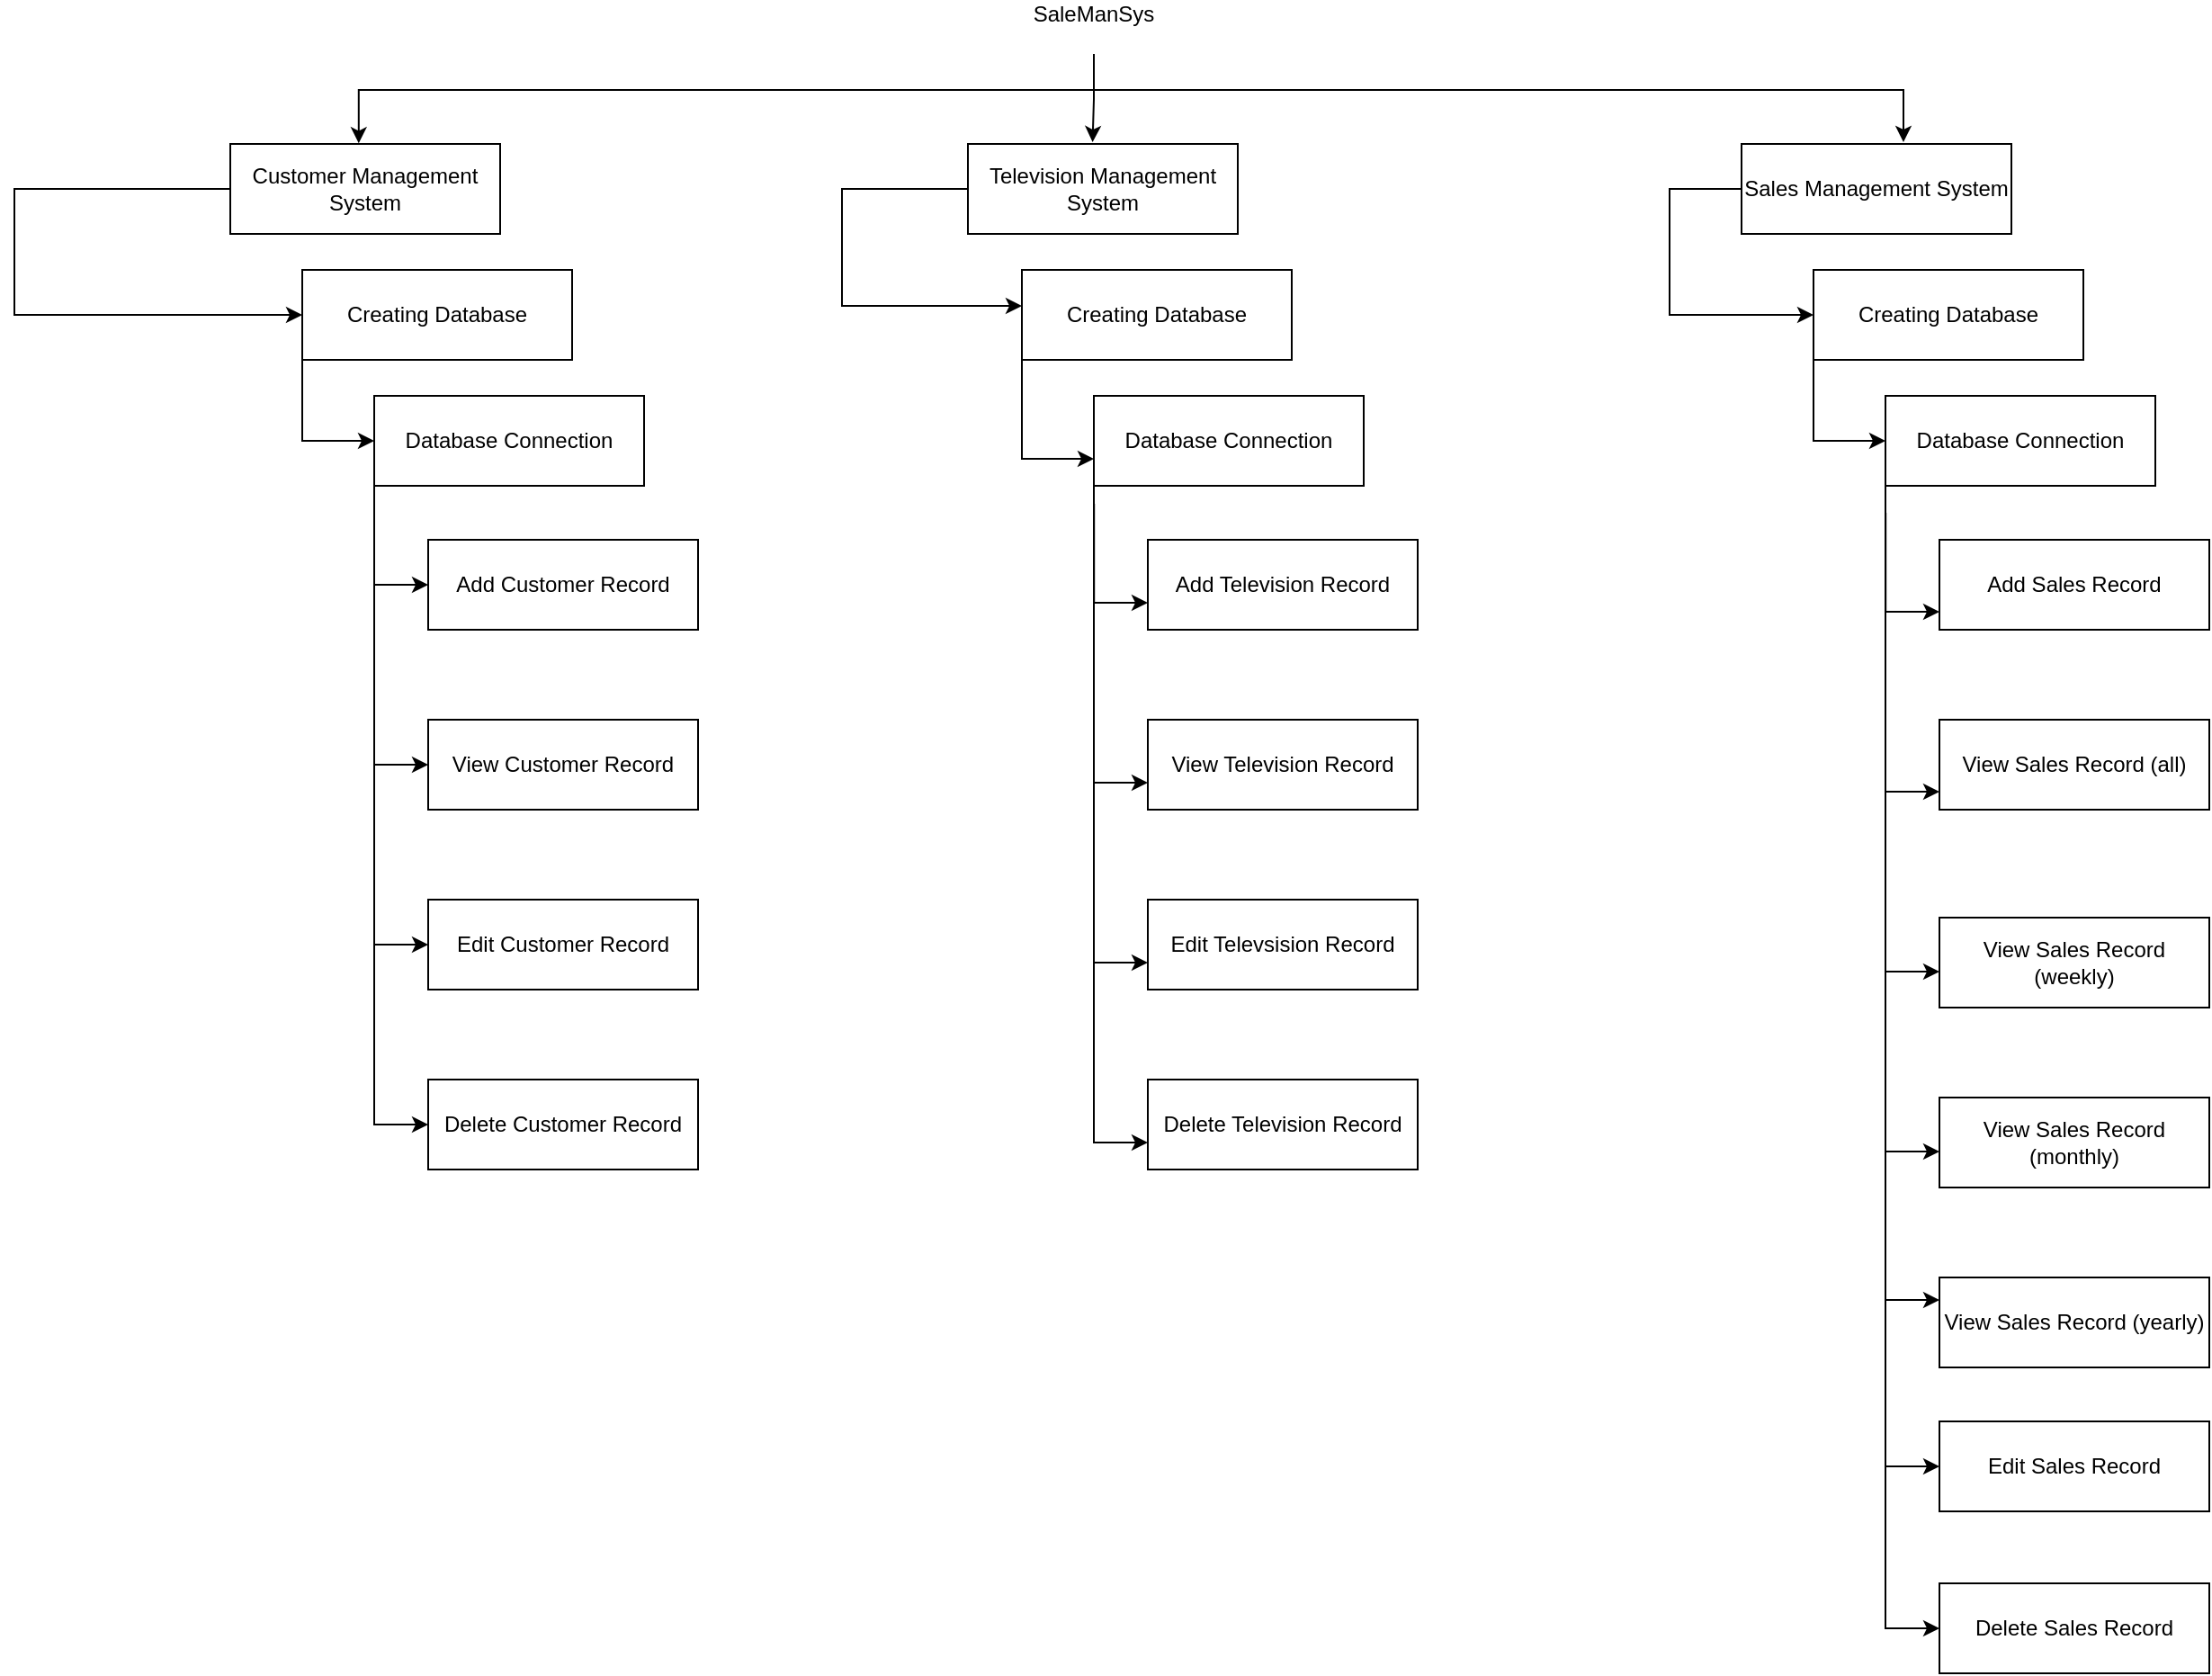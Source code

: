 <mxfile version="17.4.0" type="device"><diagram id="OMIpzx7NW8BIbBa01u3w" name="Page-1"><mxGraphModel dx="2374" dy="1676" grid="1" gridSize="10" guides="1" tooltips="1" connect="1" arrows="1" fold="1" page="1" pageScale="1" pageWidth="850" pageHeight="1100" math="0" shadow="0"><root><mxCell id="0"/><mxCell id="1" parent="0"/><mxCell id="JsZLJ9ZrS3PmmNwL4lGe-6" style="edgeStyle=orthogonalEdgeStyle;rounded=0;orthogonalLoop=1;jettySize=auto;html=1;entryX=0.462;entryY=-0.02;entryDx=0;entryDy=0;entryPerimeter=0;" edge="1" parent="1" source="JsZLJ9ZrS3PmmNwL4lGe-1" target="JsZLJ9ZrS3PmmNwL4lGe-3"><mxGeometry relative="1" as="geometry"/></mxCell><mxCell id="JsZLJ9ZrS3PmmNwL4lGe-7" style="edgeStyle=orthogonalEdgeStyle;rounded=0;orthogonalLoop=1;jettySize=auto;html=1;entryX=0.476;entryY=-0.007;entryDx=0;entryDy=0;entryPerimeter=0;" edge="1" parent="1" source="JsZLJ9ZrS3PmmNwL4lGe-1" target="JsZLJ9ZrS3PmmNwL4lGe-2"><mxGeometry relative="1" as="geometry"><Array as="points"><mxPoint x="280" y="120"/><mxPoint x="-129" y="120"/></Array></mxGeometry></mxCell><mxCell id="JsZLJ9ZrS3PmmNwL4lGe-8" style="edgeStyle=orthogonalEdgeStyle;rounded=0;orthogonalLoop=1;jettySize=auto;html=1;entryX=0.6;entryY=-0.02;entryDx=0;entryDy=0;entryPerimeter=0;" edge="1" parent="1" source="JsZLJ9ZrS3PmmNwL4lGe-1" target="JsZLJ9ZrS3PmmNwL4lGe-4"><mxGeometry relative="1" as="geometry"><Array as="points"><mxPoint x="280" y="120"/><mxPoint x="730" y="120"/></Array></mxGeometry></mxCell><mxCell id="JsZLJ9ZrS3PmmNwL4lGe-1" value="&lt;div&gt;SaleManSys&lt;/div&gt;&lt;div&gt;&lt;br&gt;&lt;/div&gt;" style="text;html=1;strokeColor=none;fillColor=none;align=center;verticalAlign=middle;whiteSpace=wrap;rounded=0;" vertex="1" parent="1"><mxGeometry x="240" y="70" width="80" height="30" as="geometry"/></mxCell><mxCell id="JsZLJ9ZrS3PmmNwL4lGe-31" style="edgeStyle=orthogonalEdgeStyle;rounded=0;orthogonalLoop=1;jettySize=auto;html=1;entryX=0;entryY=0.5;entryDx=0;entryDy=0;" edge="1" parent="1" source="JsZLJ9ZrS3PmmNwL4lGe-2" target="JsZLJ9ZrS3PmmNwL4lGe-9"><mxGeometry relative="1" as="geometry"><Array as="points"><mxPoint x="-320" y="175"/><mxPoint x="-320" y="245"/></Array></mxGeometry></mxCell><mxCell id="JsZLJ9ZrS3PmmNwL4lGe-2" value="Customer Management System" style="rounded=0;whiteSpace=wrap;html=1;" vertex="1" parent="1"><mxGeometry x="-200" y="150" width="150" height="50" as="geometry"/></mxCell><mxCell id="JsZLJ9ZrS3PmmNwL4lGe-3" value="Television Management System" style="rounded=0;whiteSpace=wrap;html=1;" vertex="1" parent="1"><mxGeometry x="210" y="150" width="150" height="50" as="geometry"/></mxCell><mxCell id="JsZLJ9ZrS3PmmNwL4lGe-4" value="Sales Management System" style="rounded=0;whiteSpace=wrap;html=1;" vertex="1" parent="1"><mxGeometry x="640" y="150" width="150" height="50" as="geometry"/></mxCell><mxCell id="JsZLJ9ZrS3PmmNwL4lGe-32" style="edgeStyle=orthogonalEdgeStyle;rounded=0;orthogonalLoop=1;jettySize=auto;html=1;entryX=0;entryY=0.5;entryDx=0;entryDy=0;" edge="1" parent="1" source="JsZLJ9ZrS3PmmNwL4lGe-9" target="JsZLJ9ZrS3PmmNwL4lGe-10"><mxGeometry relative="1" as="geometry"><Array as="points"><mxPoint x="-160" y="315"/></Array></mxGeometry></mxCell><mxCell id="JsZLJ9ZrS3PmmNwL4lGe-9" value="Creating Database" style="rounded=0;whiteSpace=wrap;html=1;" vertex="1" parent="1"><mxGeometry x="-160" y="220" width="150" height="50" as="geometry"/></mxCell><mxCell id="JsZLJ9ZrS3PmmNwL4lGe-10" value="Database Connection" style="rounded=0;whiteSpace=wrap;html=1;" vertex="1" parent="1"><mxGeometry x="-120" y="290" width="150" height="50" as="geometry"/></mxCell><mxCell id="JsZLJ9ZrS3PmmNwL4lGe-11" value="Add Customer Record" style="rounded=0;whiteSpace=wrap;html=1;" vertex="1" parent="1"><mxGeometry x="-90" y="370" width="150" height="50" as="geometry"/></mxCell><mxCell id="JsZLJ9ZrS3PmmNwL4lGe-12" value="View Customer Record" style="rounded=0;whiteSpace=wrap;html=1;" vertex="1" parent="1"><mxGeometry x="-90" y="470" width="150" height="50" as="geometry"/></mxCell><mxCell id="JsZLJ9ZrS3PmmNwL4lGe-13" value="Edit Customer Record" style="rounded=0;whiteSpace=wrap;html=1;" vertex="1" parent="1"><mxGeometry x="-90" y="570" width="150" height="50" as="geometry"/></mxCell><mxCell id="JsZLJ9ZrS3PmmNwL4lGe-14" value="Delete Customer Record" style="rounded=0;whiteSpace=wrap;html=1;" vertex="1" parent="1"><mxGeometry x="-90" y="670" width="150" height="50" as="geometry"/></mxCell><mxCell id="JsZLJ9ZrS3PmmNwL4lGe-15" value="Creating Database" style="rounded=0;whiteSpace=wrap;html=1;" vertex="1" parent="1"><mxGeometry x="240" y="220" width="150" height="50" as="geometry"/></mxCell><mxCell id="JsZLJ9ZrS3PmmNwL4lGe-16" value="Database Connection" style="rounded=0;whiteSpace=wrap;html=1;" vertex="1" parent="1"><mxGeometry x="280" y="290" width="150" height="50" as="geometry"/></mxCell><mxCell id="JsZLJ9ZrS3PmmNwL4lGe-17" value="Add Television Record" style="rounded=0;whiteSpace=wrap;html=1;" vertex="1" parent="1"><mxGeometry x="310" y="370" width="150" height="50" as="geometry"/></mxCell><mxCell id="JsZLJ9ZrS3PmmNwL4lGe-18" value="View Television Record" style="rounded=0;whiteSpace=wrap;html=1;" vertex="1" parent="1"><mxGeometry x="310" y="470" width="150" height="50" as="geometry"/></mxCell><mxCell id="JsZLJ9ZrS3PmmNwL4lGe-19" value="Edit Televsision Record" style="rounded=0;whiteSpace=wrap;html=1;" vertex="1" parent="1"><mxGeometry x="310" y="570" width="150" height="50" as="geometry"/></mxCell><mxCell id="JsZLJ9ZrS3PmmNwL4lGe-20" value="Delete Television Record" style="rounded=0;whiteSpace=wrap;html=1;" vertex="1" parent="1"><mxGeometry x="310" y="670" width="150" height="50" as="geometry"/></mxCell><mxCell id="JsZLJ9ZrS3PmmNwL4lGe-48" style="edgeStyle=orthogonalEdgeStyle;rounded=0;orthogonalLoop=1;jettySize=auto;html=1;entryX=0;entryY=0.5;entryDx=0;entryDy=0;" edge="1" parent="1" source="JsZLJ9ZrS3PmmNwL4lGe-21" target="JsZLJ9ZrS3PmmNwL4lGe-22"><mxGeometry relative="1" as="geometry"><Array as="points"><mxPoint x="680" y="315"/></Array></mxGeometry></mxCell><mxCell id="JsZLJ9ZrS3PmmNwL4lGe-21" value="Creating Database" style="rounded=0;whiteSpace=wrap;html=1;" vertex="1" parent="1"><mxGeometry x="680" y="220" width="150" height="50" as="geometry"/></mxCell><mxCell id="JsZLJ9ZrS3PmmNwL4lGe-22" value="Database Connection" style="rounded=0;whiteSpace=wrap;html=1;" vertex="1" parent="1"><mxGeometry x="720" y="290" width="150" height="50" as="geometry"/></mxCell><mxCell id="JsZLJ9ZrS3PmmNwL4lGe-23" value="Add Sales Record" style="rounded=0;whiteSpace=wrap;html=1;" vertex="1" parent="1"><mxGeometry x="750" y="370" width="150" height="50" as="geometry"/></mxCell><mxCell id="JsZLJ9ZrS3PmmNwL4lGe-24" value="View Sales Record (all)" style="rounded=0;whiteSpace=wrap;html=1;" vertex="1" parent="1"><mxGeometry x="750" y="470" width="150" height="50" as="geometry"/></mxCell><mxCell id="JsZLJ9ZrS3PmmNwL4lGe-25" value="Edit Sales Record" style="rounded=0;whiteSpace=wrap;html=1;" vertex="1" parent="1"><mxGeometry x="750" y="860" width="150" height="50" as="geometry"/></mxCell><mxCell id="JsZLJ9ZrS3PmmNwL4lGe-26" value="Delete Sales Record" style="rounded=0;whiteSpace=wrap;html=1;" vertex="1" parent="1"><mxGeometry x="750" y="950" width="150" height="50" as="geometry"/></mxCell><mxCell id="JsZLJ9ZrS3PmmNwL4lGe-27" value="View Sales Record (weekly)" style="rounded=0;whiteSpace=wrap;html=1;" vertex="1" parent="1"><mxGeometry x="750" y="580" width="150" height="50" as="geometry"/></mxCell><mxCell id="JsZLJ9ZrS3PmmNwL4lGe-28" value="View Sales Record (monthly)" style="rounded=0;whiteSpace=wrap;html=1;" vertex="1" parent="1"><mxGeometry x="750" y="680" width="150" height="50" as="geometry"/></mxCell><mxCell id="JsZLJ9ZrS3PmmNwL4lGe-29" value="View Sales Record (yearly)" style="rounded=0;whiteSpace=wrap;html=1;" vertex="1" parent="1"><mxGeometry x="750" y="780" width="150" height="50" as="geometry"/></mxCell><mxCell id="JsZLJ9ZrS3PmmNwL4lGe-33" style="edgeStyle=orthogonalEdgeStyle;rounded=0;orthogonalLoop=1;jettySize=auto;html=1;entryX=0;entryY=0.5;entryDx=0;entryDy=0;" edge="1" parent="1" source="JsZLJ9ZrS3PmmNwL4lGe-10" target="JsZLJ9ZrS3PmmNwL4lGe-11"><mxGeometry relative="1" as="geometry"><mxPoint x="-280" y="350" as="sourcePoint"/><mxPoint x="-110" y="325" as="targetPoint"/><Array as="points"><mxPoint x="-120" y="395"/></Array></mxGeometry></mxCell><mxCell id="JsZLJ9ZrS3PmmNwL4lGe-34" style="edgeStyle=orthogonalEdgeStyle;rounded=0;orthogonalLoop=1;jettySize=auto;html=1;entryX=0;entryY=0.5;entryDx=0;entryDy=0;" edge="1" parent="1" target="JsZLJ9ZrS3PmmNwL4lGe-12"><mxGeometry relative="1" as="geometry"><mxPoint x="-120" y="340" as="sourcePoint"/><mxPoint x="-80" y="405" as="targetPoint"/><Array as="points"><mxPoint x="-120" y="495"/></Array></mxGeometry></mxCell><mxCell id="JsZLJ9ZrS3PmmNwL4lGe-35" style="edgeStyle=orthogonalEdgeStyle;rounded=0;orthogonalLoop=1;jettySize=auto;html=1;entryX=0;entryY=0.5;entryDx=0;entryDy=0;exitX=0;exitY=0.5;exitDx=0;exitDy=0;" edge="1" parent="1" source="JsZLJ9ZrS3PmmNwL4lGe-10" target="JsZLJ9ZrS3PmmNwL4lGe-13"><mxGeometry relative="1" as="geometry"><mxPoint x="-110" y="350" as="sourcePoint"/><mxPoint x="-80" y="505" as="targetPoint"/><Array as="points"><mxPoint x="-120" y="595"/></Array></mxGeometry></mxCell><mxCell id="JsZLJ9ZrS3PmmNwL4lGe-36" style="edgeStyle=orthogonalEdgeStyle;rounded=0;orthogonalLoop=1;jettySize=auto;html=1;entryX=0;entryY=0.5;entryDx=0;entryDy=0;exitX=0;exitY=0.75;exitDx=0;exitDy=0;" edge="1" parent="1" source="JsZLJ9ZrS3PmmNwL4lGe-10" target="JsZLJ9ZrS3PmmNwL4lGe-14"><mxGeometry relative="1" as="geometry"><mxPoint x="-100" y="360" as="sourcePoint"/><mxPoint x="-70" y="515" as="targetPoint"/><Array as="points"><mxPoint x="-120" y="695"/></Array></mxGeometry></mxCell><mxCell id="JsZLJ9ZrS3PmmNwL4lGe-37" style="edgeStyle=orthogonalEdgeStyle;rounded=0;orthogonalLoop=1;jettySize=auto;html=1;entryX=0;entryY=0.5;entryDx=0;entryDy=0;" edge="1" parent="1"><mxGeometry relative="1" as="geometry"><mxPoint x="280.091" y="350" as="sourcePoint"/><mxPoint x="310" y="405" as="targetPoint"/><Array as="points"><mxPoint x="280" y="405"/></Array></mxGeometry></mxCell><mxCell id="JsZLJ9ZrS3PmmNwL4lGe-38" style="edgeStyle=orthogonalEdgeStyle;rounded=0;orthogonalLoop=1;jettySize=auto;html=1;entryX=0;entryY=0.5;entryDx=0;entryDy=0;" edge="1" parent="1"><mxGeometry relative="1" as="geometry"><mxPoint x="280" y="350" as="sourcePoint"/><mxPoint x="310" y="505" as="targetPoint"/><Array as="points"><mxPoint x="280" y="505"/></Array></mxGeometry></mxCell><mxCell id="JsZLJ9ZrS3PmmNwL4lGe-39" style="edgeStyle=orthogonalEdgeStyle;rounded=0;orthogonalLoop=1;jettySize=auto;html=1;entryX=0;entryY=0.5;entryDx=0;entryDy=0;exitX=0;exitY=0.5;exitDx=0;exitDy=0;" edge="1" parent="1"><mxGeometry relative="1" as="geometry"><mxPoint x="280" y="325" as="sourcePoint"/><mxPoint x="310" y="605" as="targetPoint"/><Array as="points"><mxPoint x="280" y="605"/></Array></mxGeometry></mxCell><mxCell id="JsZLJ9ZrS3PmmNwL4lGe-40" style="edgeStyle=orthogonalEdgeStyle;rounded=0;orthogonalLoop=1;jettySize=auto;html=1;entryX=0;entryY=0.5;entryDx=0;entryDy=0;exitX=0;exitY=0.75;exitDx=0;exitDy=0;" edge="1" parent="1"><mxGeometry relative="1" as="geometry"><mxPoint x="280" y="337.5" as="sourcePoint"/><mxPoint x="310" y="705" as="targetPoint"/><Array as="points"><mxPoint x="280" y="705"/></Array></mxGeometry></mxCell><mxCell id="JsZLJ9ZrS3PmmNwL4lGe-41" style="edgeStyle=orthogonalEdgeStyle;rounded=0;orthogonalLoop=1;jettySize=auto;html=1;entryX=0;entryY=0.5;entryDx=0;entryDy=0;" edge="1" parent="1"><mxGeometry relative="1" as="geometry"><mxPoint x="720.091" y="355" as="sourcePoint"/><mxPoint x="750" y="410" as="targetPoint"/><Array as="points"><mxPoint x="720" y="410"/></Array></mxGeometry></mxCell><mxCell id="JsZLJ9ZrS3PmmNwL4lGe-42" style="edgeStyle=orthogonalEdgeStyle;rounded=0;orthogonalLoop=1;jettySize=auto;html=1;entryX=0;entryY=0.5;entryDx=0;entryDy=0;" edge="1" parent="1"><mxGeometry relative="1" as="geometry"><mxPoint x="720" y="355" as="sourcePoint"/><mxPoint x="750" y="510" as="targetPoint"/><Array as="points"><mxPoint x="720" y="510"/></Array></mxGeometry></mxCell><mxCell id="JsZLJ9ZrS3PmmNwL4lGe-43" style="edgeStyle=orthogonalEdgeStyle;rounded=0;orthogonalLoop=1;jettySize=auto;html=1;entryX=0;entryY=0.5;entryDx=0;entryDy=0;exitX=0;exitY=0.5;exitDx=0;exitDy=0;" edge="1" parent="1"><mxGeometry relative="1" as="geometry"><mxPoint x="720" y="330" as="sourcePoint"/><mxPoint x="750" y="610" as="targetPoint"/><Array as="points"><mxPoint x="720" y="610"/></Array></mxGeometry></mxCell><mxCell id="JsZLJ9ZrS3PmmNwL4lGe-44" style="edgeStyle=orthogonalEdgeStyle;rounded=0;orthogonalLoop=1;jettySize=auto;html=1;entryX=0;entryY=0.5;entryDx=0;entryDy=0;exitX=0;exitY=0.75;exitDx=0;exitDy=0;" edge="1" parent="1"><mxGeometry relative="1" as="geometry"><mxPoint x="720" y="342.5" as="sourcePoint"/><mxPoint x="750" y="710" as="targetPoint"/><Array as="points"><mxPoint x="720" y="710"/></Array></mxGeometry></mxCell><mxCell id="JsZLJ9ZrS3PmmNwL4lGe-45" style="edgeStyle=orthogonalEdgeStyle;rounded=0;orthogonalLoop=1;jettySize=auto;html=1;entryX=0;entryY=0.25;entryDx=0;entryDy=0;exitX=0;exitY=0.5;exitDx=0;exitDy=0;" edge="1" parent="1" source="JsZLJ9ZrS3PmmNwL4lGe-22" target="JsZLJ9ZrS3PmmNwL4lGe-29"><mxGeometry relative="1" as="geometry"><mxPoint x="730" y="352.5" as="sourcePoint"/><mxPoint x="760" y="720" as="targetPoint"/><Array as="points"><mxPoint x="720" y="793"/></Array></mxGeometry></mxCell><mxCell id="JsZLJ9ZrS3PmmNwL4lGe-46" style="edgeStyle=orthogonalEdgeStyle;rounded=0;orthogonalLoop=1;jettySize=auto;html=1;entryX=0;entryY=0.5;entryDx=0;entryDy=0;" edge="1" parent="1" source="JsZLJ9ZrS3PmmNwL4lGe-22" target="JsZLJ9ZrS3PmmNwL4lGe-25"><mxGeometry relative="1" as="geometry"><mxPoint x="740" y="362.5" as="sourcePoint"/><mxPoint x="770" y="730" as="targetPoint"/><Array as="points"><mxPoint x="720" y="885"/></Array></mxGeometry></mxCell><mxCell id="JsZLJ9ZrS3PmmNwL4lGe-47" style="edgeStyle=orthogonalEdgeStyle;rounded=0;orthogonalLoop=1;jettySize=auto;html=1;entryX=0;entryY=0.5;entryDx=0;entryDy=0;exitX=0;exitY=0.5;exitDx=0;exitDy=0;" edge="1" parent="1" source="JsZLJ9ZrS3PmmNwL4lGe-22" target="JsZLJ9ZrS3PmmNwL4lGe-26"><mxGeometry relative="1" as="geometry"><mxPoint x="750" y="372.5" as="sourcePoint"/><mxPoint x="780" y="740" as="targetPoint"/><Array as="points"><mxPoint x="720" y="975"/></Array></mxGeometry></mxCell><mxCell id="JsZLJ9ZrS3PmmNwL4lGe-49" style="edgeStyle=orthogonalEdgeStyle;rounded=0;orthogonalLoop=1;jettySize=auto;html=1;entryX=0;entryY=0.5;entryDx=0;entryDy=0;exitX=0;exitY=0.5;exitDx=0;exitDy=0;" edge="1" parent="1" source="JsZLJ9ZrS3PmmNwL4lGe-4" target="JsZLJ9ZrS3PmmNwL4lGe-21"><mxGeometry relative="1" as="geometry"><mxPoint x="690.0" y="280" as="sourcePoint"/><mxPoint x="730.0" y="325" as="targetPoint"/><Array as="points"><mxPoint x="600" y="175"/><mxPoint x="600" y="245"/></Array></mxGeometry></mxCell><mxCell id="JsZLJ9ZrS3PmmNwL4lGe-50" style="edgeStyle=orthogonalEdgeStyle;rounded=0;orthogonalLoop=1;jettySize=auto;html=1;exitX=0;exitY=0.5;exitDx=0;exitDy=0;" edge="1" parent="1" source="JsZLJ9ZrS3PmmNwL4lGe-15" target="JsZLJ9ZrS3PmmNwL4lGe-16"><mxGeometry relative="1" as="geometry"><mxPoint x="690.0" y="280" as="sourcePoint"/><mxPoint x="730.0" y="325" as="targetPoint"/><Array as="points"><mxPoint x="240" y="325"/></Array></mxGeometry></mxCell><mxCell id="JsZLJ9ZrS3PmmNwL4lGe-51" style="edgeStyle=orthogonalEdgeStyle;rounded=0;orthogonalLoop=1;jettySize=auto;html=1;exitX=0;exitY=0.5;exitDx=0;exitDy=0;" edge="1" parent="1" source="JsZLJ9ZrS3PmmNwL4lGe-3" target="JsZLJ9ZrS3PmmNwL4lGe-15"><mxGeometry relative="1" as="geometry"><mxPoint x="250.0" y="255" as="sourcePoint"/><mxPoint x="290.0" y="335" as="targetPoint"/><Array as="points"><mxPoint x="140" y="175"/><mxPoint x="140" y="240"/></Array></mxGeometry></mxCell></root></mxGraphModel></diagram></mxfile>